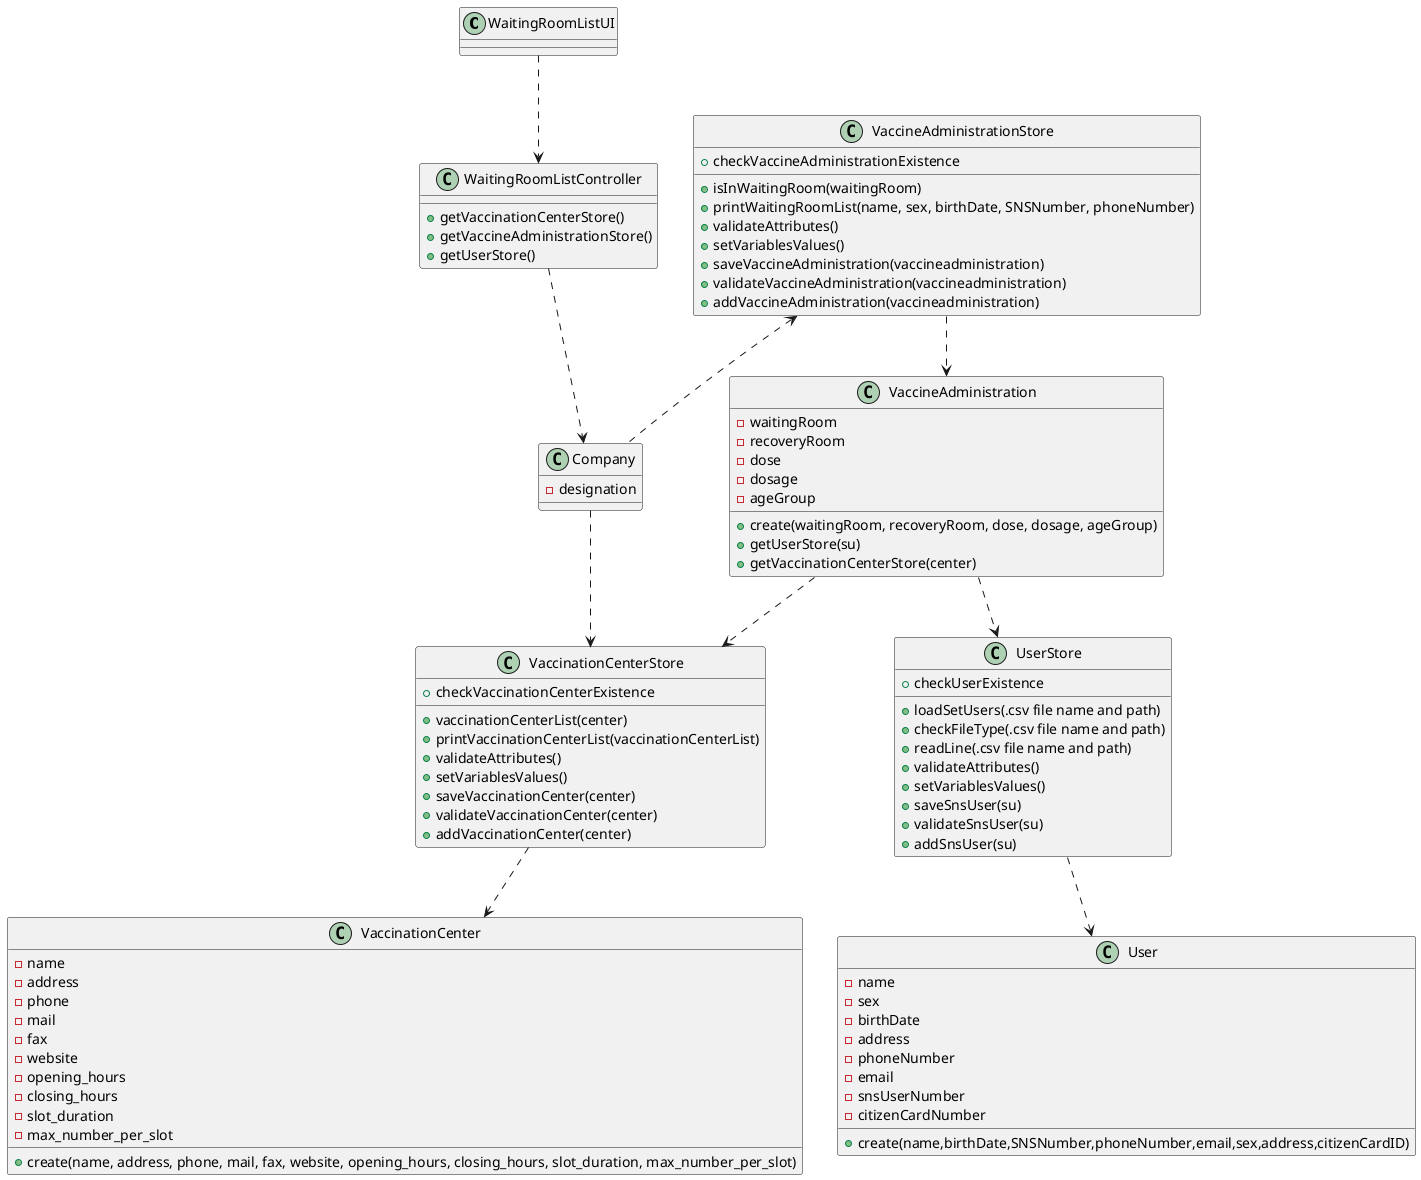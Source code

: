 @startuml
'https://plantuml.com/class-diagram

class WaitingRoomListUI
class WaitingRoomListController{
    +getVaccinationCenterStore()
    +getVaccineAdministrationStore()
    +getUserStore()
}
class Company{
    -designation
}
class VaccinationCenterStore{
    +vaccinationCenterList(center)
    +printVaccinationCenterList(vaccinationCenterList)
    +validateAttributes()
    +setVariablesValues()
    +checkVaccinationCenterExistence
    +saveVaccinationCenter(center)
    +validateVaccinationCenter(center)
    +addVaccinationCenter(center)
}
class VaccinationCenter{
    -name
    -address
    -phone
    -mail
    -fax
    -website
    -opening_hours
    -closing_hours
    -slot_duration
    -max_number_per_slot
    +create(name, address, phone, mail, fax, website, opening_hours, closing_hours, slot_duration, max_number_per_slot)
}
class VaccineAdministration{
    -waitingRoom
    -recoveryRoom
    -dose
    -dosage
    -ageGroup
    +create(waitingRoom, recoveryRoom, dose, dosage, ageGroup)
    +getUserStore(su)
    +getVaccinationCenterStore(center)
}
class VaccineAdministrationStore{
    +isInWaitingRoom(waitingRoom)
    +printWaitingRoomList(name, sex, birthDate, SNSNumber, phoneNumber)
    +validateAttributes()
    +setVariablesValues()
    +checkVaccineAdministrationExistence
    +saveVaccineAdministration(vaccineadministration)
    +validateVaccineAdministration(vaccineadministration)
    +addVaccineAdministration(vaccineadministration)
}
class User{
    -name
    -sex
    -birthDate
    -address
    -phoneNumber
    -email
    -snsUserNumber
    -citizenCardNumber
    +create(name,birthDate,SNSNumber,phoneNumber,email,sex,address,citizenCardID)
}

class UserStore{
+ loadSetUsers(.csv file name and path)
+ checkFileType(.csv file name and path)
+ readLine(.csv file name and path)
+ validateAttributes()
+ setVariablesValues()
+ checkUserExistence
+ saveSnsUser(su)
+ validateSnsUser(su)
+ addSnsUser(su)
}

WaitingRoomListUI ..> WaitingRoomListController
WaitingRoomListController ..> Company
Company ..> VaccinationCenterStore
VaccinationCenterStore ..> VaccinationCenter
VaccineAdministrationStore ..> VaccineAdministration
VaccineAdministration ..> UserStore
UserStore ..> User
VaccineAdministrationStore <.. Company
VaccineAdministration ..> VaccinationCenterStore

@enduml